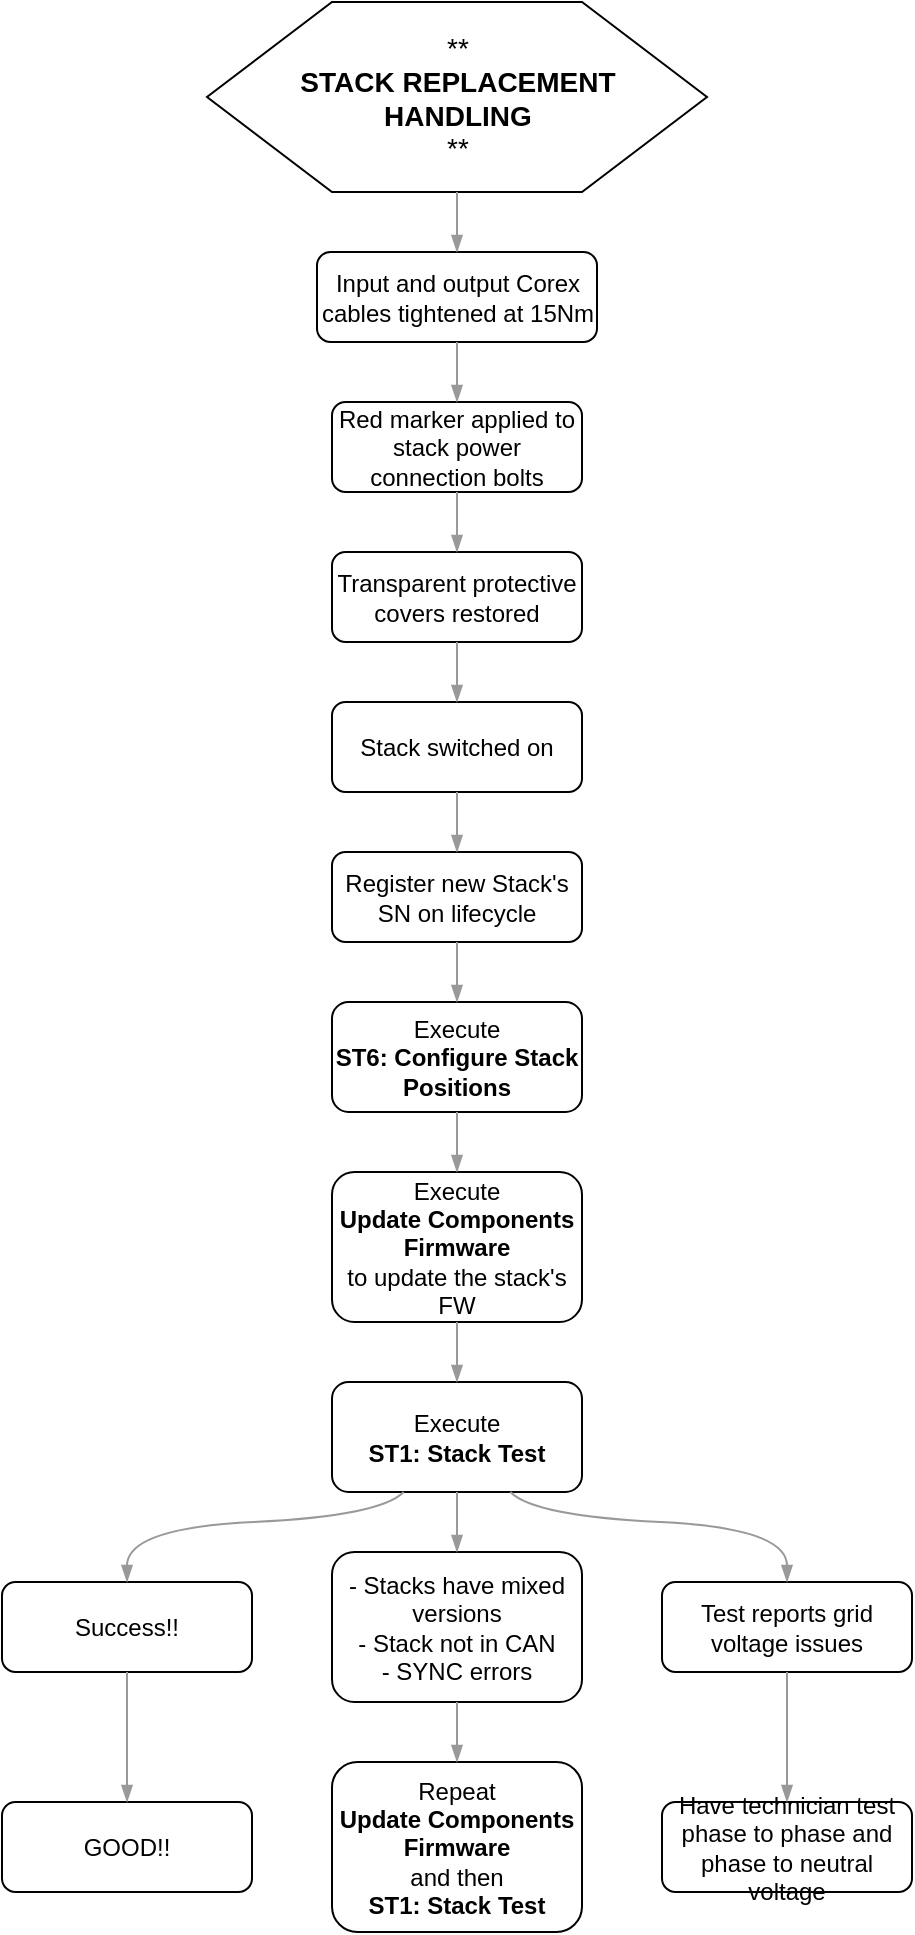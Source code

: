 <mxfile version="27.1.6">
  <diagram name="Pagina-1" id="UaNkxEnIw2f4sNMR2VHh">
    <mxGraphModel dx="1783" dy="2098" grid="1" gridSize="10" guides="1" tooltips="1" connect="1" arrows="1" fold="1" page="1" pageScale="1" pageWidth="827" pageHeight="1169" math="0" shadow="0">
      <root>
        <mxCell id="0" />
        <mxCell id="1" parent="0" />
        <UserObject label="%step%" step="**&lt;BR&gt;&lt;b&gt;STACK REPLACEMENT&lt;BR&gt;HANDLING&lt;/b&gt;&lt;BR&gt;**" shapeType="titleText" width="250" link="" placeholders="1" id="O4qrvx7rD5n2ogxMP4Dq-698">
          <mxCell style="whiteSpace=wrap;shape=hexagon;fillColor=#ffffff;strokeColor=#000000;perimeter=hexagonPerimeter;fontSize=14;html=1;" vertex="1" parent="1">
            <mxGeometry x="288.5" y="-1067" width="250" height="95" as="geometry" />
          </mxCell>
        </UserObject>
        <UserObject label="%step%" step="Input and output Corex cables tightened at 15Nm" shapeType="instruction" width="140" link="" placeholders="1" id="O4qrvx7rD5n2ogxMP4Dq-699">
          <mxCell style="whiteSpace=wrap;rounded=1;fillColor=#ffffff;strokeColor=#000000;perimetre=rectanglePerimetre;html=1;" vertex="1" parent="1">
            <mxGeometry x="343.5" y="-942" width="140" height="45" as="geometry" />
          </mxCell>
        </UserObject>
        <UserObject label="%step%" step="Red marker applied to stack power connection bolts" shapeType="instruction" width="125" link="" placeholders="1" id="O4qrvx7rD5n2ogxMP4Dq-700">
          <mxCell style="whiteSpace=wrap;rounded=1;fillColor=#ffffff;strokeColor=#000000;perimetre=rectanglePerimetre;html=1;" vertex="1" parent="1">
            <mxGeometry x="351" y="-867" width="125" height="45" as="geometry" />
          </mxCell>
        </UserObject>
        <UserObject label="%step%" step="Transparent protective covers restored" shapeType="instruction" width="125" link="" placeholders="1" id="O4qrvx7rD5n2ogxMP4Dq-701">
          <mxCell style="whiteSpace=wrap;rounded=1;fillColor=#ffffff;strokeColor=#000000;perimetre=rectanglePerimetre;html=1;" vertex="1" parent="1">
            <mxGeometry x="351" y="-792" width="125" height="45" as="geometry" />
          </mxCell>
        </UserObject>
        <UserObject label="%step%" step="Stack switched on" shapeType="instruction" width="125" link="" placeholders="1" id="O4qrvx7rD5n2ogxMP4Dq-702">
          <mxCell style="whiteSpace=wrap;rounded=1;fillColor=#ffffff;strokeColor=#000000;perimetre=rectanglePerimetre;html=1;" vertex="1" parent="1">
            <mxGeometry x="351" y="-717" width="125" height="45" as="geometry" />
          </mxCell>
        </UserObject>
        <UserObject label="%step%" step="Register new Stack&#39;s SN on lifecycle" shapeType="instruction" width="125" link="" placeholders="1" id="O4qrvx7rD5n2ogxMP4Dq-703">
          <mxCell style="whiteSpace=wrap;rounded=1;fillColor=#ffffff;strokeColor=#000000;perimetre=rectanglePerimetre;html=1;" vertex="1" parent="1">
            <mxGeometry x="351" y="-642" width="125" height="45" as="geometry" />
          </mxCell>
        </UserObject>
        <UserObject label="%step%" step="Execute &lt;BR&gt;&lt;b&gt;ST6: Configure Stack Positions&lt;/b&gt;&lt;/BR&gt;" shapeType="instruction" width="125" link="" placeholders="1" id="O4qrvx7rD5n2ogxMP4Dq-704">
          <mxCell style="whiteSpace=wrap;rounded=1;fillColor=#ffffff;strokeColor=#000000;perimetre=rectanglePerimetre;html=1;" vertex="1" parent="1">
            <mxGeometry x="351" y="-567" width="125" height="55" as="geometry" />
          </mxCell>
        </UserObject>
        <UserObject label="%step%" step="Execute &lt;BR&gt;&lt;b&gt; Update Components Firmware &lt;/b&gt;&lt;/BR&gt; to update the stack&#39;s FW" shapeType="instruction" width="125" link="" placeholders="1" id="O4qrvx7rD5n2ogxMP4Dq-705">
          <mxCell style="whiteSpace=wrap;rounded=1;fillColor=#ffffff;strokeColor=#000000;perimetre=rectanglePerimetre;html=1;" vertex="1" parent="1">
            <mxGeometry x="351" y="-482" width="125" height="75" as="geometry" />
          </mxCell>
        </UserObject>
        <UserObject label="%step%" step="Execute &lt;BR&gt;&lt;b&gt;ST1: Stack Test&lt;/b&gt;&lt;/BR&gt;" shapeType="instruction" width="125" link="" placeholders="1" id="O4qrvx7rD5n2ogxMP4Dq-706">
          <mxCell style="whiteSpace=wrap;rounded=1;fillColor=#ffffff;strokeColor=#000000;perimetre=rectanglePerimetre;html=1;" vertex="1" parent="1">
            <mxGeometry x="351" y="-377" width="125" height="55" as="geometry" />
          </mxCell>
        </UserObject>
        <UserObject label="%step%" step="Success!!" shapeType="instruction" width="125" link="" placeholders="1" id="O4qrvx7rD5n2ogxMP4Dq-707">
          <mxCell style="whiteSpace=wrap;rounded=1;fillColor=#ffffff;strokeColor=#000000;perimetre=rectanglePerimetre;html=1;" vertex="1" parent="1">
            <mxGeometry x="186" y="-277" width="125" height="45" as="geometry" />
          </mxCell>
        </UserObject>
        <UserObject label="%step%" step="- Stacks have mixed versions&lt;BR&gt;- Stack not in CAN&lt;BR&gt;- SYNC errors" shapeType="instruction" width="125" link="" placeholders="1" id="O4qrvx7rD5n2ogxMP4Dq-708">
          <mxCell style="whiteSpace=wrap;rounded=1;fillColor=#ffffff;strokeColor=#000000;perimetre=rectanglePerimetre;html=1;" vertex="1" parent="1">
            <mxGeometry x="351" y="-292" width="125" height="75" as="geometry" />
          </mxCell>
        </UserObject>
        <UserObject label="%step%" step="Test reports grid voltage issues" shapeType="instruction" width="125" link="" placeholders="1" id="O4qrvx7rD5n2ogxMP4Dq-709">
          <mxCell style="whiteSpace=wrap;rounded=1;fillColor=#ffffff;strokeColor=#000000;perimetre=rectanglePerimetre;html=1;" vertex="1" parent="1">
            <mxGeometry x="516" y="-277" width="125" height="45" as="geometry" />
          </mxCell>
        </UserObject>
        <UserObject label="%step%" step="Repeat &lt;BR&gt;&lt;b&gt; Update Components Firmware &lt;/b&gt;&lt;/BR&gt; and then &lt;BR&gt;&lt;b&gt;ST1: Stack Test&lt;/b&gt;&lt;/BR&gt;" shapeType="instruction" width="125" link="" placeholders="1" id="O4qrvx7rD5n2ogxMP4Dq-710">
          <mxCell style="whiteSpace=wrap;rounded=1;fillColor=#ffffff;strokeColor=#000000;perimetre=rectanglePerimetre;html=1;" vertex="1" parent="1">
            <mxGeometry x="351" y="-187" width="125" height="85" as="geometry" />
          </mxCell>
        </UserObject>
        <UserObject label="%step%" step="Have technician test phase to phase and phase to neutral voltage" shapeType="instruction" width="125" link="" placeholders="1" id="O4qrvx7rD5n2ogxMP4Dq-711">
          <mxCell style="whiteSpace=wrap;rounded=1;fillColor=#ffffff;strokeColor=#000000;perimetre=rectanglePerimetre;html=1;" vertex="1" parent="1">
            <mxGeometry x="516" y="-167.0" width="125" height="45" as="geometry" />
          </mxCell>
        </UserObject>
        <UserObject label="%step%" step="GOOD!!" shapeType="instruction" width="125" link="" placeholders="1" id="O4qrvx7rD5n2ogxMP4Dq-712">
          <mxCell style="whiteSpace=wrap;rounded=1;fillColor=#ffffff;strokeColor=#000000;perimetre=rectanglePerimetre;html=1;" vertex="1" parent="1">
            <mxGeometry x="186" y="-167" width="125" height="45" as="geometry" />
          </mxCell>
        </UserObject>
        <mxCell id="O4qrvx7rD5n2ogxMP4Dq-713" value="" style="curved=1;endArrow=blockThin;startArrow=none;strokeColor=#999999;endFill=1;" edge="1" parent="1" source="O4qrvx7rD5n2ogxMP4Dq-698" target="O4qrvx7rD5n2ogxMP4Dq-699">
          <mxGeometry relative="1" as="geometry">
            <Array as="points">
              <mxPoint x="413.5" y="-960" />
              <mxPoint x="413.5" y="-954" />
            </Array>
          </mxGeometry>
        </mxCell>
        <mxCell id="O4qrvx7rD5n2ogxMP4Dq-714" value="" style="curved=1;endArrow=blockThin;startArrow=none;strokeColor=#999999;endFill=1;" edge="1" parent="1" source="O4qrvx7rD5n2ogxMP4Dq-699" target="O4qrvx7rD5n2ogxMP4Dq-700">
          <mxGeometry relative="1" as="geometry">
            <Array as="points">
              <mxPoint x="413.5" y="-885" />
              <mxPoint x="413.5" y="-879" />
            </Array>
          </mxGeometry>
        </mxCell>
        <mxCell id="O4qrvx7rD5n2ogxMP4Dq-715" value="" style="curved=1;endArrow=blockThin;startArrow=none;strokeColor=#999999;endFill=1;" edge="1" parent="1" source="O4qrvx7rD5n2ogxMP4Dq-700" target="O4qrvx7rD5n2ogxMP4Dq-701">
          <mxGeometry relative="1" as="geometry">
            <Array as="points">
              <mxPoint x="413.5" y="-810" />
              <mxPoint x="413.5" y="-804" />
            </Array>
          </mxGeometry>
        </mxCell>
        <mxCell id="O4qrvx7rD5n2ogxMP4Dq-716" value="" style="curved=1;endArrow=blockThin;startArrow=none;strokeColor=#999999;endFill=1;" edge="1" parent="1" source="O4qrvx7rD5n2ogxMP4Dq-701" target="O4qrvx7rD5n2ogxMP4Dq-702">
          <mxGeometry relative="1" as="geometry">
            <Array as="points">
              <mxPoint x="413.5" y="-735" />
              <mxPoint x="413.5" y="-729" />
            </Array>
          </mxGeometry>
        </mxCell>
        <mxCell id="O4qrvx7rD5n2ogxMP4Dq-717" value="" style="curved=1;endArrow=blockThin;startArrow=none;strokeColor=#999999;endFill=1;" edge="1" parent="1" source="O4qrvx7rD5n2ogxMP4Dq-702" target="O4qrvx7rD5n2ogxMP4Dq-703">
          <mxGeometry relative="1" as="geometry">
            <Array as="points">
              <mxPoint x="413.5" y="-660" />
              <mxPoint x="413.5" y="-654" />
            </Array>
          </mxGeometry>
        </mxCell>
        <mxCell id="O4qrvx7rD5n2ogxMP4Dq-718" value="" style="curved=1;endArrow=blockThin;startArrow=none;strokeColor=#999999;endFill=1;" edge="1" parent="1" source="O4qrvx7rD5n2ogxMP4Dq-703" target="O4qrvx7rD5n2ogxMP4Dq-704">
          <mxGeometry relative="1" as="geometry">
            <Array as="points">
              <mxPoint x="413.5" y="-585" />
              <mxPoint x="413.5" y="-579" />
            </Array>
          </mxGeometry>
        </mxCell>
        <mxCell id="O4qrvx7rD5n2ogxMP4Dq-719" value="" style="curved=1;endArrow=blockThin;startArrow=none;strokeColor=#999999;endFill=1;" edge="1" parent="1" source="O4qrvx7rD5n2ogxMP4Dq-704" target="O4qrvx7rD5n2ogxMP4Dq-705">
          <mxGeometry relative="1" as="geometry">
            <Array as="points">
              <mxPoint x="413.5" y="-500" />
              <mxPoint x="413.5" y="-494" />
            </Array>
          </mxGeometry>
        </mxCell>
        <mxCell id="O4qrvx7rD5n2ogxMP4Dq-720" value="" style="curved=1;endArrow=blockThin;startArrow=none;strokeColor=#999999;endFill=1;" edge="1" parent="1" source="O4qrvx7rD5n2ogxMP4Dq-705" target="O4qrvx7rD5n2ogxMP4Dq-706">
          <mxGeometry relative="1" as="geometry">
            <Array as="points">
              <mxPoint x="413.5" y="-395" />
              <mxPoint x="413.5" y="-389" />
            </Array>
          </mxGeometry>
        </mxCell>
        <mxCell id="O4qrvx7rD5n2ogxMP4Dq-721" value="" style="curved=1;endArrow=blockThin;startArrow=none;strokeColor=#999999;endFill=1;" edge="1" parent="1" source="O4qrvx7rD5n2ogxMP4Dq-706" target="O4qrvx7rD5n2ogxMP4Dq-707">
          <mxGeometry relative="1" as="geometry">
            <Array as="points">
              <mxPoint x="375.167" y="-310" />
              <mxPoint x="248.5" y="-304" />
            </Array>
          </mxGeometry>
        </mxCell>
        <mxCell id="O4qrvx7rD5n2ogxMP4Dq-722" value="" style="curved=1;endArrow=blockThin;startArrow=none;strokeColor=#999999;endFill=1;" edge="1" parent="1" source="O4qrvx7rD5n2ogxMP4Dq-706" target="O4qrvx7rD5n2ogxMP4Dq-708">
          <mxGeometry relative="1" as="geometry">
            <Array as="points">
              <mxPoint x="413.5" y="-308" />
              <mxPoint x="413.5" y="-304" />
            </Array>
          </mxGeometry>
        </mxCell>
        <mxCell id="O4qrvx7rD5n2ogxMP4Dq-723" value="" style="curved=1;endArrow=blockThin;startArrow=none;strokeColor=#999999;endFill=1;" edge="1" parent="1" source="O4qrvx7rD5n2ogxMP4Dq-706" target="O4qrvx7rD5n2ogxMP4Dq-709">
          <mxGeometry relative="1" as="geometry">
            <Array as="points">
              <mxPoint x="451.833" y="-310" />
              <mxPoint x="578.5" y="-304" />
            </Array>
          </mxGeometry>
        </mxCell>
        <mxCell id="O4qrvx7rD5n2ogxMP4Dq-724" value="" style="curved=1;endArrow=blockThin;startArrow=none;strokeColor=#999999;endFill=1;" edge="1" parent="1" source="O4qrvx7rD5n2ogxMP4Dq-708" target="O4qrvx7rD5n2ogxMP4Dq-710">
          <mxGeometry relative="1" as="geometry">
            <Array as="points">
              <mxPoint x="413.5" y="-205" />
              <mxPoint x="413.5" y="-199" />
            </Array>
          </mxGeometry>
        </mxCell>
        <mxCell id="O4qrvx7rD5n2ogxMP4Dq-725" value="" style="curved=1;endArrow=blockThin;startArrow=none;strokeColor=#999999;endFill=1;" edge="1" parent="1" source="O4qrvx7rD5n2ogxMP4Dq-709" target="O4qrvx7rD5n2ogxMP4Dq-711">
          <mxGeometry relative="1" as="geometry">
            <Array as="points">
              <mxPoint x="578.5" y="-205" />
              <mxPoint x="578.5" y="-199" />
            </Array>
          </mxGeometry>
        </mxCell>
        <mxCell id="O4qrvx7rD5n2ogxMP4Dq-726" value="" style="curved=1;endArrow=blockThin;startArrow=none;strokeColor=#999999;endFill=1;" edge="1" parent="1" source="O4qrvx7rD5n2ogxMP4Dq-707" target="O4qrvx7rD5n2ogxMP4Dq-712">
          <mxGeometry relative="1" as="geometry">
            <Array as="points">
              <mxPoint x="248.5" y="-205" />
              <mxPoint x="248.5" y="-199" />
            </Array>
          </mxGeometry>
        </mxCell>
      </root>
    </mxGraphModel>
  </diagram>
</mxfile>
